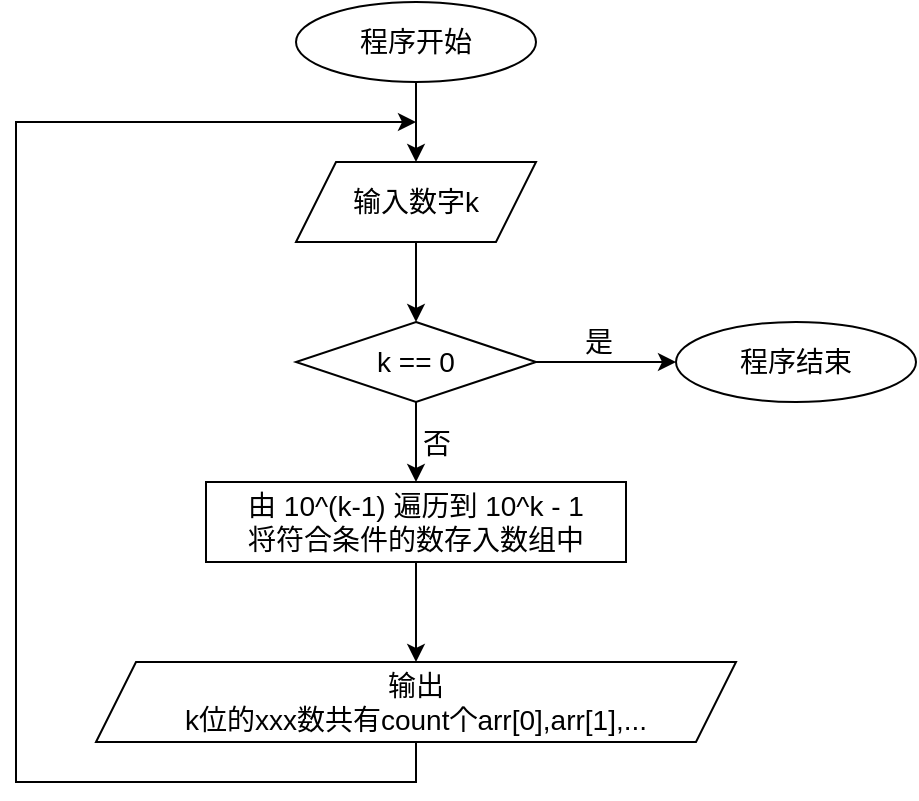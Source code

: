 <mxfile version="24.7.17">
  <diagram name="第 1 页" id="_WQKmvGBL0fW5tUEFXdZ">
    <mxGraphModel dx="1221" dy="823" grid="1" gridSize="10" guides="1" tooltips="1" connect="1" arrows="1" fold="1" page="1" pageScale="1" pageWidth="827" pageHeight="1169" math="0" shadow="0">
      <root>
        <mxCell id="0" />
        <mxCell id="1" parent="0" />
        <mxCell id="2wpRxoJjAoE5_WsI9Cme-2" value="" style="edgeStyle=orthogonalEdgeStyle;rounded=0;orthogonalLoop=1;jettySize=auto;html=1;" edge="1" parent="1" source="dTcixxXejlwQUUDECHfq-1" target="2wpRxoJjAoE5_WsI9Cme-1">
          <mxGeometry relative="1" as="geometry" />
        </mxCell>
        <mxCell id="dTcixxXejlwQUUDECHfq-1" value="&lt;font style=&quot;font-size: 14px;&quot;&gt;程序开始&lt;/font&gt;" style="ellipse;whiteSpace=wrap;html=1;" parent="1" vertex="1">
          <mxGeometry x="360" y="40" width="120" height="40" as="geometry" />
        </mxCell>
        <mxCell id="dTcixxXejlwQUUDECHfq-2" value="&lt;font style=&quot;font-size: 14px;&quot;&gt;程序结束&lt;/font&gt;" style="ellipse;whiteSpace=wrap;html=1;" parent="1" vertex="1">
          <mxGeometry x="550" y="200" width="120" height="40" as="geometry" />
        </mxCell>
        <mxCell id="dTcixxXejlwQUUDECHfq-12" style="edgeStyle=orthogonalEdgeStyle;rounded=0;orthogonalLoop=1;jettySize=auto;html=1;exitX=0.5;exitY=1;exitDx=0;exitDy=0;entryX=0.5;entryY=0;entryDx=0;entryDy=0;" parent="1" source="dTcixxXejlwQUUDECHfq-3" target="dTcixxXejlwQUUDECHfq-5" edge="1">
          <mxGeometry relative="1" as="geometry" />
        </mxCell>
        <mxCell id="dTcixxXejlwQUUDECHfq-22" value="&lt;font style=&quot;font-size: 14px;&quot;&gt;否&lt;/font&gt;" style="edgeLabel;html=1;align=center;verticalAlign=middle;resizable=0;points=[];" parent="dTcixxXejlwQUUDECHfq-12" vertex="1" connectable="0">
          <mxGeometry x="0.067" relative="1" as="geometry">
            <mxPoint x="10" y="-1" as="offset" />
          </mxGeometry>
        </mxCell>
        <mxCell id="2wpRxoJjAoE5_WsI9Cme-6" value="" style="edgeStyle=orthogonalEdgeStyle;rounded=0;orthogonalLoop=1;jettySize=auto;html=1;" edge="1" parent="1" source="dTcixxXejlwQUUDECHfq-3" target="dTcixxXejlwQUUDECHfq-2">
          <mxGeometry relative="1" as="geometry" />
        </mxCell>
        <mxCell id="2wpRxoJjAoE5_WsI9Cme-7" value="&lt;font style=&quot;font-size: 14px;&quot;&gt;是&lt;/font&gt;" style="edgeLabel;html=1;align=center;verticalAlign=middle;resizable=0;points=[];" vertex="1" connectable="0" parent="2wpRxoJjAoE5_WsI9Cme-6">
          <mxGeometry x="-0.124" y="-1" relative="1" as="geometry">
            <mxPoint y="-11" as="offset" />
          </mxGeometry>
        </mxCell>
        <mxCell id="dTcixxXejlwQUUDECHfq-3" value="&lt;font style=&quot;font-size: 14px;&quot;&gt;k == 0&lt;/font&gt;" style="rhombus;whiteSpace=wrap;html=1;" parent="1" vertex="1">
          <mxGeometry x="360" y="200" width="120" height="40" as="geometry" />
        </mxCell>
        <mxCell id="2wpRxoJjAoE5_WsI9Cme-11" style="edgeStyle=orthogonalEdgeStyle;rounded=0;orthogonalLoop=1;jettySize=auto;html=1;entryX=0.5;entryY=0;entryDx=0;entryDy=0;" edge="1" parent="1" source="dTcixxXejlwQUUDECHfq-5" target="dTcixxXejlwQUUDECHfq-14">
          <mxGeometry relative="1" as="geometry" />
        </mxCell>
        <mxCell id="dTcixxXejlwQUUDECHfq-5" value="&lt;span style=&quot;font-size: 14px;&quot;&gt;由 10^(k-1) 遍历到 10^k - 1&lt;/span&gt;&lt;div&gt;&lt;span style=&quot;font-size: 14px;&quot;&gt;将符合条件的数存入数组中&lt;/span&gt;&lt;/div&gt;" style="rounded=0;whiteSpace=wrap;html=1;" parent="1" vertex="1">
          <mxGeometry x="315" y="280" width="210" height="40" as="geometry" />
        </mxCell>
        <mxCell id="2wpRxoJjAoE5_WsI9Cme-12" style="edgeStyle=orthogonalEdgeStyle;rounded=0;orthogonalLoop=1;jettySize=auto;html=1;exitX=0.5;exitY=1;exitDx=0;exitDy=0;" edge="1" parent="1" source="dTcixxXejlwQUUDECHfq-14">
          <mxGeometry relative="1" as="geometry">
            <mxPoint x="420" y="100" as="targetPoint" />
            <Array as="points">
              <mxPoint x="420" y="430" />
              <mxPoint x="220" y="430" />
              <mxPoint x="220" y="100" />
            </Array>
          </mxGeometry>
        </mxCell>
        <mxCell id="dTcixxXejlwQUUDECHfq-14" value="&lt;font style=&quot;font-size: 14px;&quot;&gt;输出 &lt;br&gt;k位的xxx数共有count个arr[0],arr[1],...&lt;/font&gt;" style="shape=parallelogram;perimeter=parallelogramPerimeter;whiteSpace=wrap;html=1;fixedSize=1;" parent="1" vertex="1">
          <mxGeometry x="260" y="370" width="320" height="40" as="geometry" />
        </mxCell>
        <mxCell id="2wpRxoJjAoE5_WsI9Cme-3" value="" style="edgeStyle=orthogonalEdgeStyle;rounded=0;orthogonalLoop=1;jettySize=auto;html=1;" edge="1" parent="1" source="2wpRxoJjAoE5_WsI9Cme-1" target="dTcixxXejlwQUUDECHfq-3">
          <mxGeometry relative="1" as="geometry" />
        </mxCell>
        <mxCell id="2wpRxoJjAoE5_WsI9Cme-1" value="&lt;font style=&quot;font-size: 14px;&quot;&gt;输入数字k&lt;/font&gt;" style="shape=parallelogram;perimeter=parallelogramPerimeter;whiteSpace=wrap;html=1;fixedSize=1;" vertex="1" parent="1">
          <mxGeometry x="360" y="120" width="120" height="40" as="geometry" />
        </mxCell>
      </root>
    </mxGraphModel>
  </diagram>
</mxfile>
